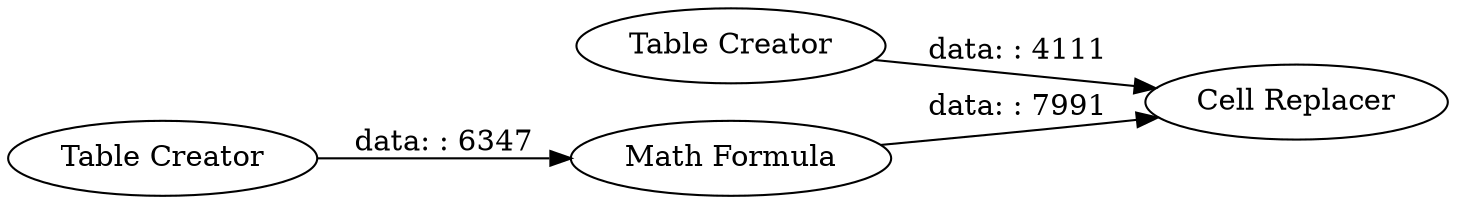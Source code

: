 digraph {
	"-4653797153846875262_2" [label="Math Formula"]
	"-4653797153846875262_4" [label="Cell Replacer"]
	"-4653797153846875262_3" [label="Table Creator"]
	"-4653797153846875262_1" [label="Table Creator"]
	"-4653797153846875262_1" -> "-4653797153846875262_2" [label="data: : 6347"]
	"-4653797153846875262_2" -> "-4653797153846875262_4" [label="data: : 7991"]
	"-4653797153846875262_3" -> "-4653797153846875262_4" [label="data: : 4111"]
	rankdir=LR
}
